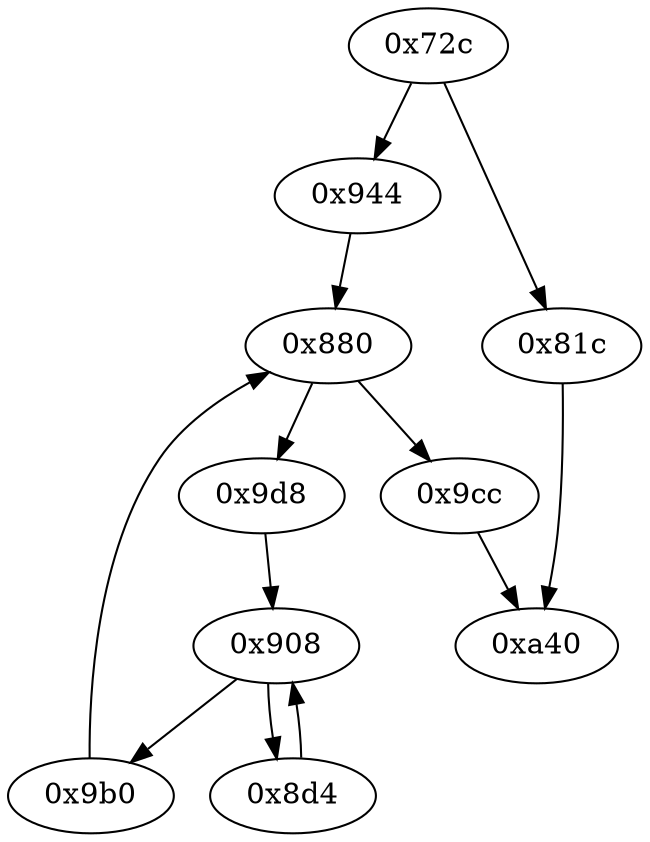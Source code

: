 strict digraph "" {
	graph ["edge"="{}",
		file="/Users/mark/Documents//论文//第二篇论文//2018-08-24交论文后的备份/2019/CFG/basic-algorithms/pyramid/1836_recovered.dot",
		"graph"="{u'file': u'/Users/mark/Documents//\u8bba\u6587//\u7b2c\u4e8c\u7bc7\u8bba\u6587//2018-08-24\u4ea4\u8bba\u6587\u540e\u7684\u5907\u4efd/\
2019/CFG/basic-algorithms/pyramid/1836_recovered.dot'}",
		"node"="{u'opcode': u''}"
	];
	"0x72c"	 [opcode="[u'push', u'add', u'sub', u'str', u'ldr', u'mov', u'ldr', u'ldr', u'add', u'ldr', u'str', u'ldr', u'ldr', u'ldr', u'ldr', u'str', \
u'b']"];
	"0x944"	 [opcode="[u'sub', u'str', u'ldr', u'ldr', u'b']"];
	"0x72c" -> "0x944";
	"0x81c"	 [opcode="[u'mov', u'mov', u'b']"];
	"0x72c" -> "0x81c";
	"0x908"	 [opcode="[u'str', u'ldr', u'ldr', u'ldr', u'ldr', u'b']"];
	"0x9b0"	 [opcode="[u'mov', u'bl', u'ldr', u'add', u'str', u'ldr', u'b']"];
	"0x908" -> "0x9b0";
	"0x8d4"	 [opcode="[u'ldr', u'bl', u'ldr', u'add', u'str', u'ldr', u'b']"];
	"0x908" -> "0x8d4";
	"0x9cc"	 [opcode="[u'ldr', u'ldr', u'b']"];
	"0xa40"	 [opcode="[u'ldr', u'ldr', u'ldr', u'ldr', u'sub', u'mov', u'sub', u'pop']"];
	"0x9cc" -> "0xa40";
	"0x880"	 [opcode="[u'str', u'ldr', u'ldr', u'ldr', u'ldr', u'b']"];
	"0x880" -> "0x9cc";
	"0x9d8"	 [opcode="[u'ldr', u'b']"];
	"0x880" -> "0x9d8";
	"0x9d8" -> "0x908";
	"0x944" -> "0x880";
	"0x81c" -> "0xa40";
	"0x9b0" -> "0x880";
	"0x8d4" -> "0x908";
}
